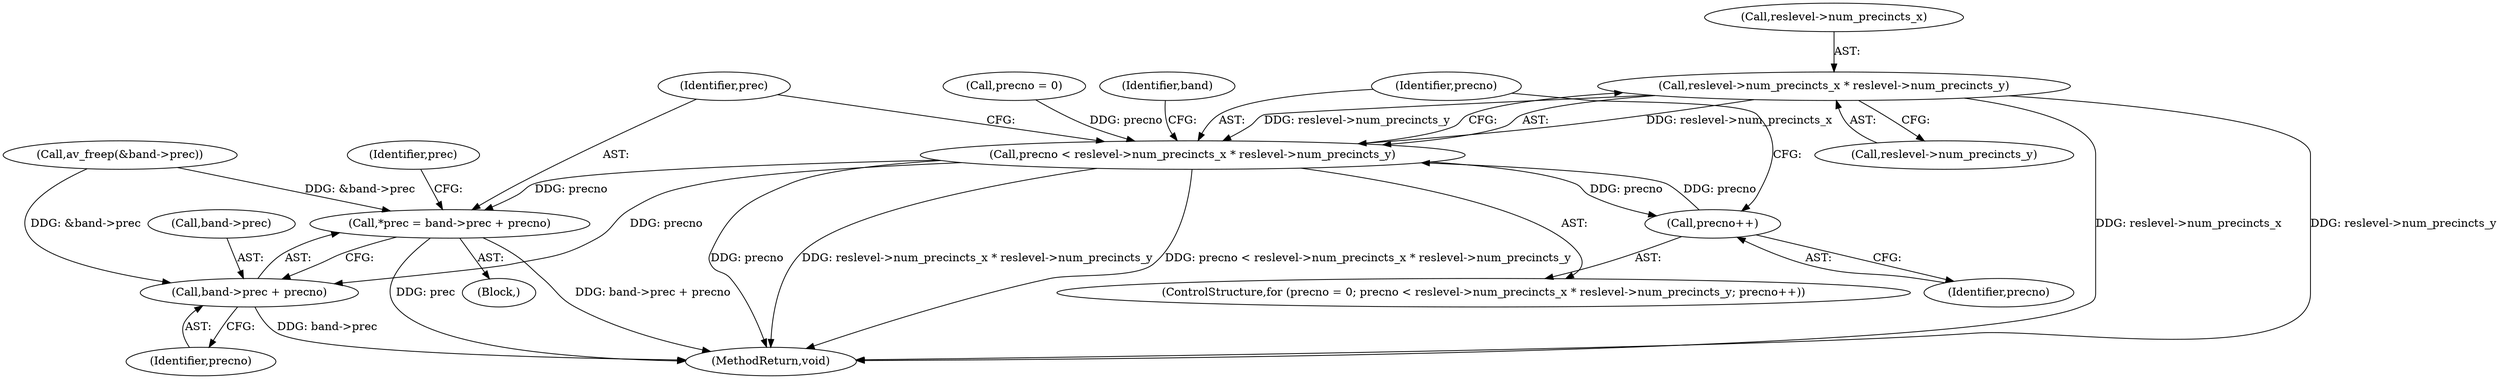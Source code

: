 digraph "0_FFmpeg_912ce9dd2080c5837285a471d750fa311e09b555@API" {
"1000157" [label="(Call,reslevel->num_precincts_x * reslevel->num_precincts_y)"];
"1000155" [label="(Call,precno < reslevel->num_precincts_x * reslevel->num_precincts_y)"];
"1000164" [label="(Call,precno++)"];
"1000168" [label="(Call,*prec = band->prec + precno)"];
"1000170" [label="(Call,band->prec + precno)"];
"1000166" [label="(Block,)"];
"1000155" [label="(Call,precno < reslevel->num_precincts_x * reslevel->num_precincts_y)"];
"1000157" [label="(Call,reslevel->num_precincts_x * reslevel->num_precincts_y)"];
"1000178" [label="(Identifier,prec)"];
"1000152" [label="(Call,precno = 0)"];
"1000170" [label="(Call,band->prec + precno)"];
"1000174" [label="(Identifier,precno)"];
"1000171" [label="(Call,band->prec)"];
"1000165" [label="(Identifier,precno)"];
"1000220" [label="(MethodReturn,void)"];
"1000168" [label="(Call,*prec = band->prec + precno)"];
"1000190" [label="(Call,av_freep(&band->prec))"];
"1000158" [label="(Call,reslevel->num_precincts_x)"];
"1000161" [label="(Call,reslevel->num_precincts_y)"];
"1000156" [label="(Identifier,precno)"];
"1000151" [label="(ControlStructure,for (precno = 0; precno < reslevel->num_precincts_x * reslevel->num_precincts_y; precno++))"];
"1000193" [label="(Identifier,band)"];
"1000164" [label="(Call,precno++)"];
"1000169" [label="(Identifier,prec)"];
"1000157" -> "1000155"  [label="AST: "];
"1000157" -> "1000161"  [label="CFG: "];
"1000158" -> "1000157"  [label="AST: "];
"1000161" -> "1000157"  [label="AST: "];
"1000155" -> "1000157"  [label="CFG: "];
"1000157" -> "1000220"  [label="DDG: reslevel->num_precincts_x"];
"1000157" -> "1000220"  [label="DDG: reslevel->num_precincts_y"];
"1000157" -> "1000155"  [label="DDG: reslevel->num_precincts_x"];
"1000157" -> "1000155"  [label="DDG: reslevel->num_precincts_y"];
"1000155" -> "1000151"  [label="AST: "];
"1000156" -> "1000155"  [label="AST: "];
"1000169" -> "1000155"  [label="CFG: "];
"1000193" -> "1000155"  [label="CFG: "];
"1000155" -> "1000220"  [label="DDG: precno"];
"1000155" -> "1000220"  [label="DDG: reslevel->num_precincts_x * reslevel->num_precincts_y"];
"1000155" -> "1000220"  [label="DDG: precno < reslevel->num_precincts_x * reslevel->num_precincts_y"];
"1000152" -> "1000155"  [label="DDG: precno"];
"1000164" -> "1000155"  [label="DDG: precno"];
"1000155" -> "1000164"  [label="DDG: precno"];
"1000155" -> "1000168"  [label="DDG: precno"];
"1000155" -> "1000170"  [label="DDG: precno"];
"1000164" -> "1000151"  [label="AST: "];
"1000164" -> "1000165"  [label="CFG: "];
"1000165" -> "1000164"  [label="AST: "];
"1000156" -> "1000164"  [label="CFG: "];
"1000168" -> "1000166"  [label="AST: "];
"1000168" -> "1000170"  [label="CFG: "];
"1000169" -> "1000168"  [label="AST: "];
"1000170" -> "1000168"  [label="AST: "];
"1000178" -> "1000168"  [label="CFG: "];
"1000168" -> "1000220"  [label="DDG: prec"];
"1000168" -> "1000220"  [label="DDG: band->prec + precno"];
"1000190" -> "1000168"  [label="DDG: &band->prec"];
"1000170" -> "1000174"  [label="CFG: "];
"1000171" -> "1000170"  [label="AST: "];
"1000174" -> "1000170"  [label="AST: "];
"1000170" -> "1000220"  [label="DDG: band->prec"];
"1000190" -> "1000170"  [label="DDG: &band->prec"];
}
